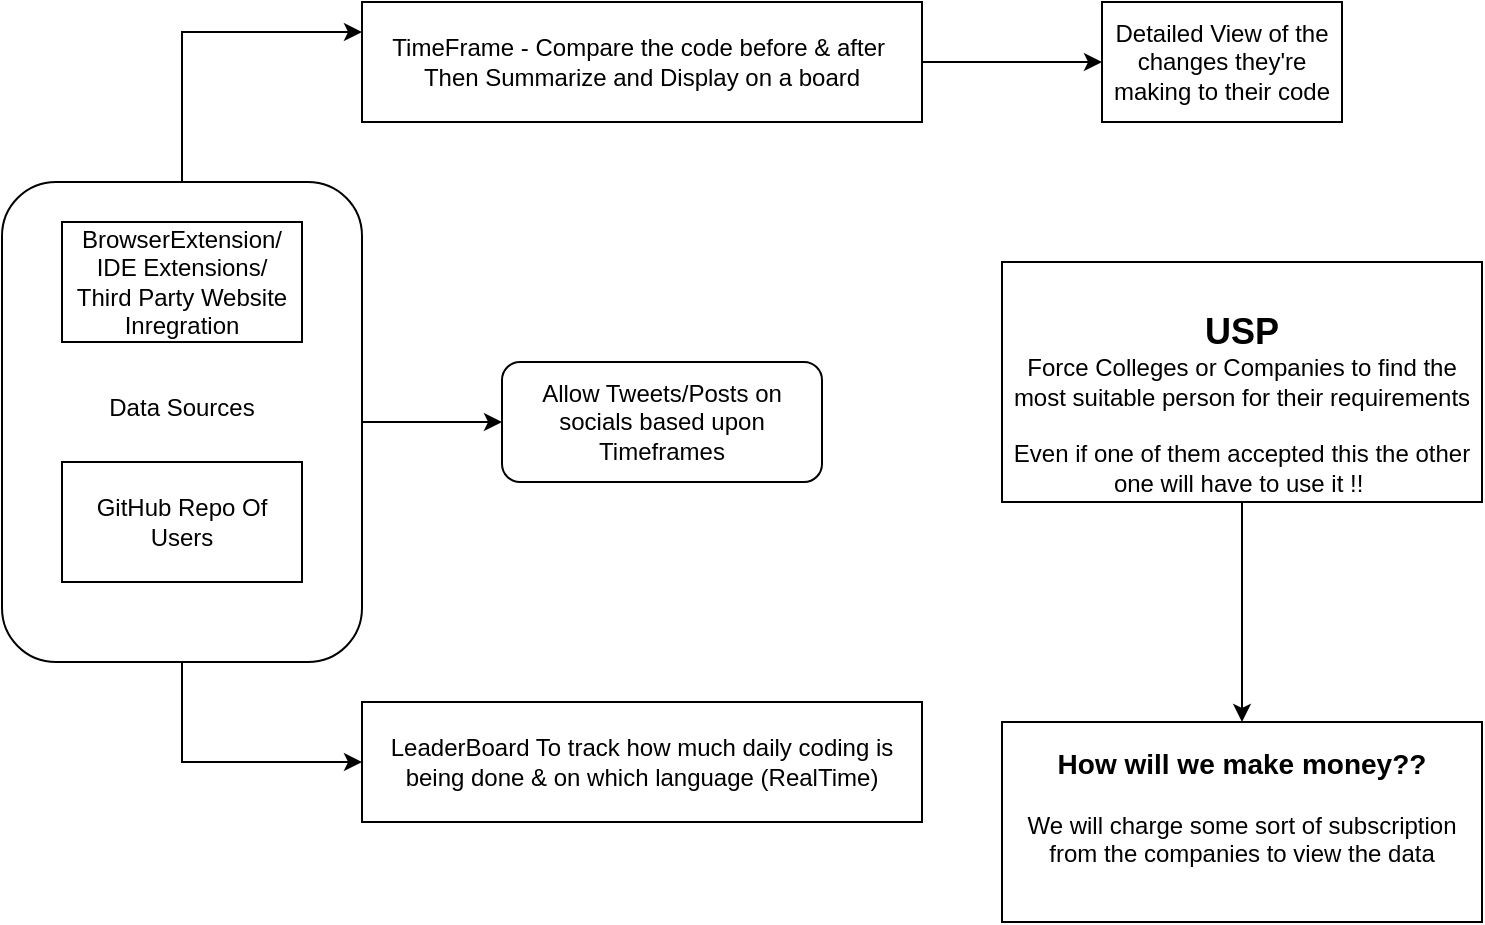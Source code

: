 <mxfile version="26.0.5">
  <diagram name="Page-1" id="v6F6xDzneCcHNwHWlU3A">
    <mxGraphModel dx="1289" dy="605" grid="1" gridSize="10" guides="1" tooltips="1" connect="1" arrows="1" fold="1" page="1" pageScale="1" pageWidth="850" pageHeight="1100" math="0" shadow="0">
      <root>
        <mxCell id="0" />
        <mxCell id="1" parent="0" />
        <mxCell id="sg4gesi2cODfk8A6LnWf-11" style="edgeStyle=orthogonalEdgeStyle;rounded=0;orthogonalLoop=1;jettySize=auto;html=1;entryX=0;entryY=0.25;entryDx=0;entryDy=0;" edge="1" parent="1" source="sg4gesi2cODfk8A6LnWf-7" target="sg4gesi2cODfk8A6LnWf-3">
          <mxGeometry relative="1" as="geometry" />
        </mxCell>
        <mxCell id="sg4gesi2cODfk8A6LnWf-12" style="edgeStyle=orthogonalEdgeStyle;rounded=0;orthogonalLoop=1;jettySize=auto;html=1;entryX=0;entryY=0.5;entryDx=0;entryDy=0;" edge="1" parent="1" source="sg4gesi2cODfk8A6LnWf-7" target="sg4gesi2cODfk8A6LnWf-5">
          <mxGeometry relative="1" as="geometry" />
        </mxCell>
        <mxCell id="sg4gesi2cODfk8A6LnWf-16" value="" style="edgeStyle=orthogonalEdgeStyle;rounded=0;orthogonalLoop=1;jettySize=auto;html=1;" edge="1" parent="1" source="sg4gesi2cODfk8A6LnWf-7" target="sg4gesi2cODfk8A6LnWf-15">
          <mxGeometry relative="1" as="geometry" />
        </mxCell>
        <mxCell id="sg4gesi2cODfk8A6LnWf-7" value="Data Sources&lt;div&gt;&lt;br&gt;&lt;/div&gt;" style="rounded=1;whiteSpace=wrap;html=1;" vertex="1" parent="1">
          <mxGeometry x="60" y="160" width="180" height="240" as="geometry" />
        </mxCell>
        <mxCell id="sg4gesi2cODfk8A6LnWf-18" value="" style="edgeStyle=orthogonalEdgeStyle;rounded=0;orthogonalLoop=1;jettySize=auto;html=1;" edge="1" parent="1" source="sg4gesi2cODfk8A6LnWf-3" target="sg4gesi2cODfk8A6LnWf-17">
          <mxGeometry relative="1" as="geometry" />
        </mxCell>
        <mxCell id="sg4gesi2cODfk8A6LnWf-3" value="TimeFrame - Compare the code before &amp;amp; after&amp;nbsp;&lt;br&gt;Then Summarize and Display on a board" style="rounded=0;whiteSpace=wrap;html=1;" vertex="1" parent="1">
          <mxGeometry x="240" y="70" width="280" height="60" as="geometry" />
        </mxCell>
        <mxCell id="sg4gesi2cODfk8A6LnWf-1" value="BrowserExtension/&lt;div&gt;IDE Extensions/&lt;/div&gt;&lt;div&gt;Third&lt;span style=&quot;background-color: transparent; color: light-dark(rgb(0, 0, 0), rgb(255, 255, 255));&quot;&gt;&amp;nbsp;Party Website Inregration&lt;/span&gt;&lt;/div&gt;" style="rounded=0;whiteSpace=wrap;html=1;" vertex="1" parent="1">
          <mxGeometry x="90" y="180" width="120" height="60" as="geometry" />
        </mxCell>
        <mxCell id="sg4gesi2cODfk8A6LnWf-5" value="LeaderBoard To track how much daily coding is being done &amp;amp; on which language (RealTime&lt;span style=&quot;background-color: transparent; color: light-dark(rgb(0, 0, 0), rgb(255, 255, 255));&quot;&gt;)&lt;/span&gt;" style="rounded=0;whiteSpace=wrap;html=1;" vertex="1" parent="1">
          <mxGeometry x="240" y="420" width="280" height="60" as="geometry" />
        </mxCell>
        <mxCell id="sg4gesi2cODfk8A6LnWf-10" value="GitHub Repo Of Users" style="rounded=0;whiteSpace=wrap;html=1;" vertex="1" parent="1">
          <mxGeometry x="90" y="300" width="120" height="60" as="geometry" />
        </mxCell>
        <mxCell id="sg4gesi2cODfk8A6LnWf-15" value="Allow Tweets/Posts on socials based upon Timeframes" style="rounded=1;whiteSpace=wrap;html=1;" vertex="1" parent="1">
          <mxGeometry x="310" y="250" width="160" height="60" as="geometry" />
        </mxCell>
        <mxCell id="sg4gesi2cODfk8A6LnWf-17" value="Detailed View of the changes they&#39;re making to their code" style="whiteSpace=wrap;html=1;rounded=0;" vertex="1" parent="1">
          <mxGeometry x="610" y="70" width="120" height="60" as="geometry" />
        </mxCell>
        <mxCell id="sg4gesi2cODfk8A6LnWf-22" value="" style="edgeStyle=orthogonalEdgeStyle;rounded=0;orthogonalLoop=1;jettySize=auto;html=1;" edge="1" parent="1" source="sg4gesi2cODfk8A6LnWf-19" target="sg4gesi2cODfk8A6LnWf-21">
          <mxGeometry relative="1" as="geometry" />
        </mxCell>
        <mxCell id="sg4gesi2cODfk8A6LnWf-19" value="&lt;div&gt;&lt;b&gt;&lt;font style=&quot;font-size: 18px;&quot;&gt;&lt;br&gt;&lt;/font&gt;&lt;/b&gt;&lt;/div&gt;&lt;div&gt;&lt;b&gt;&lt;font style=&quot;font-size: 18px;&quot;&gt;USP&lt;/font&gt;&lt;/b&gt;&lt;/div&gt;Force Colleges or Companies to find the most suitable person for their requirements&lt;div&gt;&lt;br&gt;&lt;/div&gt;&lt;div&gt;Even if one of them accepted this the other one will have to use it !!&amp;nbsp;&lt;/div&gt;" style="rounded=0;whiteSpace=wrap;html=1;" vertex="1" parent="1">
          <mxGeometry x="560" y="200" width="240" height="120" as="geometry" />
        </mxCell>
        <mxCell id="sg4gesi2cODfk8A6LnWf-21" value="&lt;b&gt;&lt;font style=&quot;font-size: 14px;&quot;&gt;How will we make money??&lt;/font&gt;&lt;/b&gt;&lt;div&gt;&lt;br&gt;&lt;/div&gt;&lt;div&gt;We will charge some sort of subscription from the companies to view the data&lt;/div&gt;&lt;div&gt;&lt;div&gt;&lt;br&gt;&lt;/div&gt;&lt;/div&gt;" style="whiteSpace=wrap;html=1;rounded=0;" vertex="1" parent="1">
          <mxGeometry x="560" y="430" width="240" height="100" as="geometry" />
        </mxCell>
      </root>
    </mxGraphModel>
  </diagram>
</mxfile>
